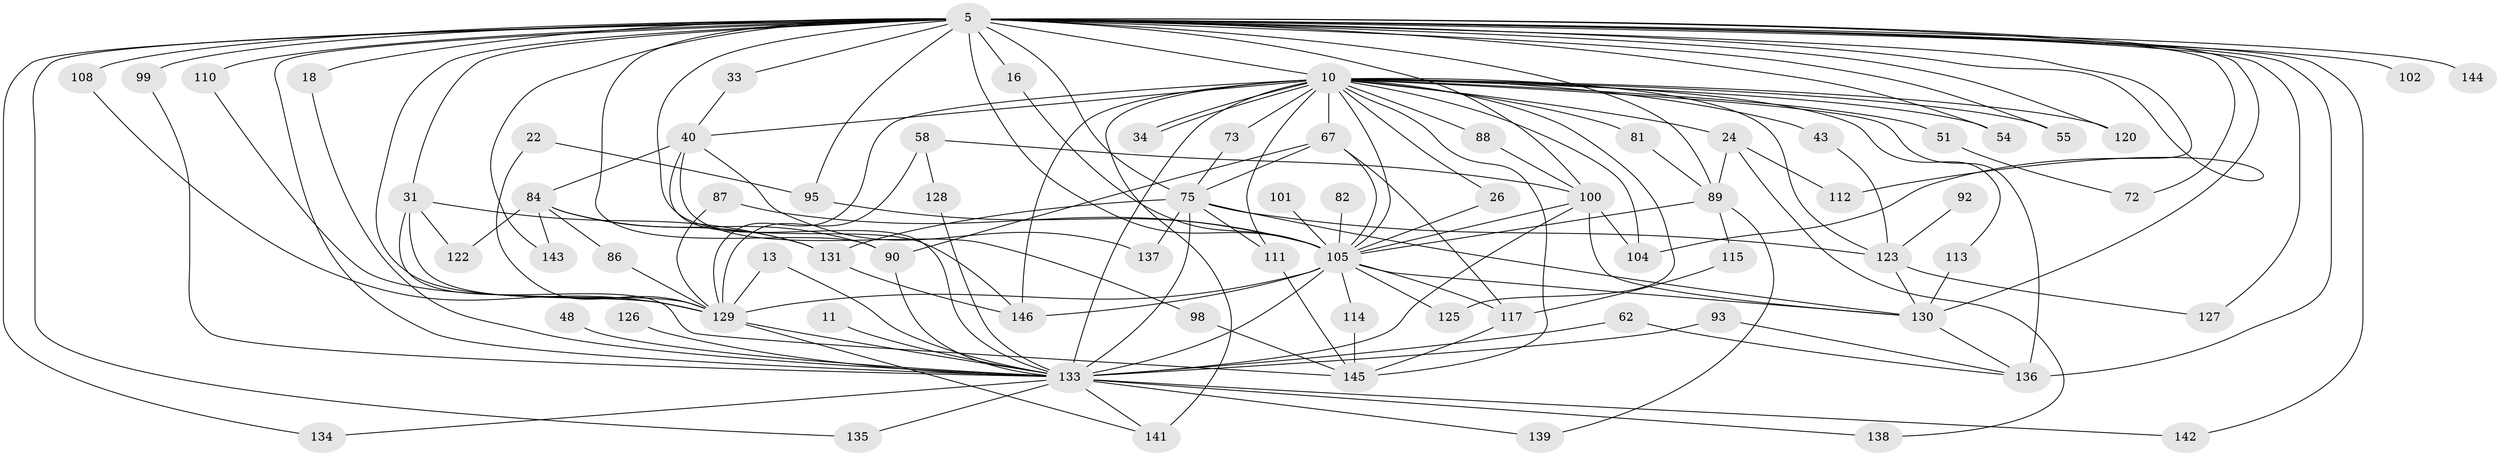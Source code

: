 // original degree distribution, {27: 0.00684931506849315, 21: 0.02054794520547945, 29: 0.00684931506849315, 32: 0.0136986301369863, 14: 0.00684931506849315, 19: 0.00684931506849315, 20: 0.00684931506849315, 2: 0.5273972602739726, 5: 0.0684931506849315, 4: 0.0821917808219178, 6: 0.0547945205479452, 8: 0.00684931506849315, 3: 0.18493150684931506, 9: 0.00684931506849315}
// Generated by graph-tools (version 1.1) at 2025/46/03/04/25 21:46:30]
// undirected, 73 vertices, 151 edges
graph export_dot {
graph [start="1"]
  node [color=gray90,style=filled];
  5 [super="+4"];
  10 [super="+1"];
  11;
  13;
  16;
  18;
  22;
  24;
  26;
  31 [super="+15"];
  33;
  34;
  40 [super="+21"];
  43 [super="+38"];
  48;
  51;
  54;
  55;
  58;
  62;
  67 [super="+52+14"];
  72;
  73;
  75 [super="+30+47"];
  81;
  82;
  84 [super="+80"];
  86;
  87;
  88;
  89 [super="+50"];
  90 [super="+65+78"];
  92;
  93;
  95 [super="+32"];
  98;
  99;
  100 [super="+59+20+74"];
  101;
  102;
  104 [super="+96"];
  105 [super="+27+3+46"];
  108;
  110;
  111 [super="+68+107"];
  112;
  113;
  114;
  115;
  117 [super="+91+77"];
  120;
  122;
  123 [super="+53+71+63"];
  125;
  126;
  127;
  128 [super="+119"];
  129 [super="+41+7"];
  130 [super="+79+116+118+64"];
  131 [super="+85+94"];
  133 [super="+106+132+9"];
  134;
  135;
  136 [super="+60"];
  137;
  138;
  139;
  141 [super="+36+140"];
  142 [super="+121"];
  143;
  144;
  145 [super="+49"];
  146 [super="+23+39"];
  5 -- 10 [weight=4];
  5 -- 16;
  5 -- 18;
  5 -- 33;
  5 -- 54;
  5 -- 72;
  5 -- 102 [weight=2];
  5 -- 104;
  5 -- 108;
  5 -- 110;
  5 -- 112;
  5 -- 129 [weight=5];
  5 -- 135;
  5 -- 143;
  5 -- 144 [weight=2];
  5 -- 134;
  5 -- 89 [weight=2];
  5 -- 31 [weight=2];
  5 -- 99;
  5 -- 105 [weight=6];
  5 -- 55;
  5 -- 120;
  5 -- 127;
  5 -- 136;
  5 -- 75;
  5 -- 146 [weight=2];
  5 -- 95;
  5 -- 90 [weight=5];
  5 -- 130 [weight=3];
  5 -- 142;
  5 -- 133 [weight=4];
  5 -- 100;
  10 -- 24 [weight=2];
  10 -- 34;
  10 -- 34;
  10 -- 43 [weight=3];
  10 -- 51 [weight=2];
  10 -- 55;
  10 -- 67 [weight=2];
  10 -- 73;
  10 -- 88;
  10 -- 133 [weight=9];
  10 -- 136 [weight=3];
  10 -- 81;
  10 -- 26;
  10 -- 113;
  10 -- 54;
  10 -- 120;
  10 -- 125;
  10 -- 40;
  10 -- 146 [weight=2];
  10 -- 105 [weight=5];
  10 -- 141 [weight=2];
  10 -- 129 [weight=4];
  10 -- 123;
  10 -- 111 [weight=2];
  10 -- 104;
  10 -- 145 [weight=2];
  11 -- 133 [weight=2];
  13 -- 129;
  13 -- 133;
  16 -- 105;
  18 -- 133;
  22 -- 95;
  22 -- 129 [weight=2];
  24 -- 112;
  24 -- 138;
  24 -- 89;
  26 -- 105;
  31 -- 122;
  31 -- 129;
  31 -- 131;
  31 -- 145;
  33 -- 40;
  40 -- 98;
  40 -- 137;
  40 -- 84 [weight=2];
  40 -- 133 [weight=2];
  43 -- 123 [weight=2];
  48 -- 133 [weight=2];
  51 -- 72;
  58 -- 128 [weight=2];
  58 -- 129;
  58 -- 100;
  62 -- 136;
  62 -- 133;
  67 -- 75;
  67 -- 105;
  67 -- 90;
  67 -- 117 [weight=2];
  73 -- 75;
  75 -- 137;
  75 -- 123;
  75 -- 111;
  75 -- 131;
  75 -- 133 [weight=5];
  75 -- 130;
  81 -- 89;
  82 -- 105 [weight=2];
  84 -- 122;
  84 -- 86;
  84 -- 143;
  84 -- 131;
  84 -- 90;
  86 -- 129;
  87 -- 105;
  87 -- 129;
  88 -- 100;
  89 -- 115;
  89 -- 105;
  89 -- 139;
  90 -- 133;
  92 -- 123;
  93 -- 136;
  93 -- 133;
  95 -- 105;
  98 -- 145;
  99 -- 133;
  100 -- 105 [weight=4];
  100 -- 133 [weight=3];
  100 -- 130;
  100 -- 104;
  101 -- 105 [weight=2];
  105 -- 130 [weight=2];
  105 -- 146;
  105 -- 114;
  105 -- 125;
  105 -- 129 [weight=5];
  105 -- 117 [weight=2];
  105 -- 133 [weight=6];
  108 -- 129;
  110 -- 129;
  111 -- 145;
  113 -- 130;
  114 -- 145;
  115 -- 117;
  117 -- 145;
  123 -- 127;
  123 -- 130;
  126 -- 133 [weight=2];
  128 -- 133;
  129 -- 141;
  129 -- 133 [weight=8];
  130 -- 136;
  131 -- 146;
  133 -- 138;
  133 -- 139;
  133 -- 142;
  133 -- 134;
  133 -- 135;
  133 -- 141;
}

